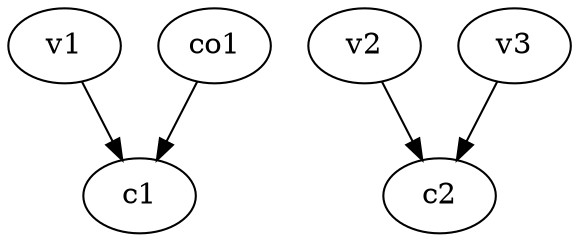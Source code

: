 strict digraph  {
c1;
c2;
v1;
v2;
v3;
co1;
v1 -> c1  [weight=1];
v2 -> c2  [weight=1];
v3 -> c2  [weight=1];
co1 -> c1  [weight=1];
}
